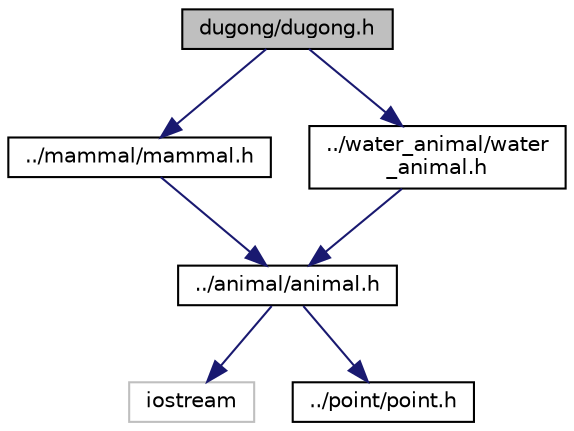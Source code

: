 digraph "dugong/dugong.h"
{
  edge [fontname="Helvetica",fontsize="10",labelfontname="Helvetica",labelfontsize="10"];
  node [fontname="Helvetica",fontsize="10",shape=record];
  Node1 [label="dugong/dugong.h",height=0.2,width=0.4,color="black", fillcolor="grey75", style="filled", fontcolor="black"];
  Node1 -> Node2 [color="midnightblue",fontsize="10",style="solid"];
  Node2 [label="../mammal/mammal.h",height=0.2,width=0.4,color="black", fillcolor="white", style="filled",URL="$mammal_8h.html"];
  Node2 -> Node3 [color="midnightblue",fontsize="10",style="solid"];
  Node3 [label="../animal/animal.h",height=0.2,width=0.4,color="black", fillcolor="white", style="filled",URL="$animal_8h.html"];
  Node3 -> Node4 [color="midnightblue",fontsize="10",style="solid"];
  Node4 [label="iostream",height=0.2,width=0.4,color="grey75", fillcolor="white", style="filled"];
  Node3 -> Node5 [color="midnightblue",fontsize="10",style="solid"];
  Node5 [label="../point/point.h",height=0.2,width=0.4,color="black", fillcolor="white", style="filled",URL="$point_8h.html"];
  Node1 -> Node6 [color="midnightblue",fontsize="10",style="solid"];
  Node6 [label="../water_animal/water\l_animal.h",height=0.2,width=0.4,color="black", fillcolor="white", style="filled",URL="$water__animal_8h.html"];
  Node6 -> Node3 [color="midnightblue",fontsize="10",style="solid"];
}
